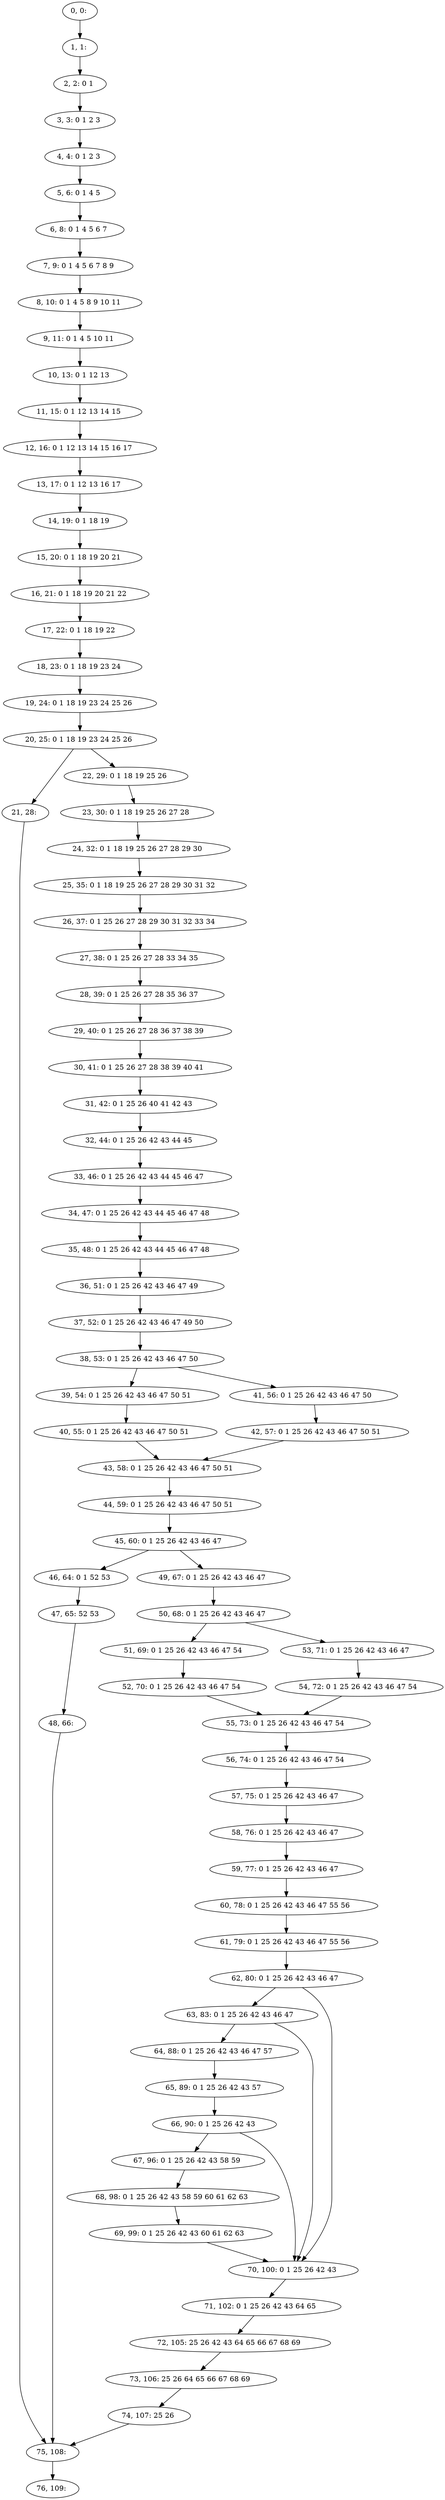 digraph G {
0[label="0, 0: "];
1[label="1, 1: "];
2[label="2, 2: 0 1 "];
3[label="3, 3: 0 1 2 3 "];
4[label="4, 4: 0 1 2 3 "];
5[label="5, 6: 0 1 4 5 "];
6[label="6, 8: 0 1 4 5 6 7 "];
7[label="7, 9: 0 1 4 5 6 7 8 9 "];
8[label="8, 10: 0 1 4 5 8 9 10 11 "];
9[label="9, 11: 0 1 4 5 10 11 "];
10[label="10, 13: 0 1 12 13 "];
11[label="11, 15: 0 1 12 13 14 15 "];
12[label="12, 16: 0 1 12 13 14 15 16 17 "];
13[label="13, 17: 0 1 12 13 16 17 "];
14[label="14, 19: 0 1 18 19 "];
15[label="15, 20: 0 1 18 19 20 21 "];
16[label="16, 21: 0 1 18 19 20 21 22 "];
17[label="17, 22: 0 1 18 19 22 "];
18[label="18, 23: 0 1 18 19 23 24 "];
19[label="19, 24: 0 1 18 19 23 24 25 26 "];
20[label="20, 25: 0 1 18 19 23 24 25 26 "];
21[label="21, 28: "];
22[label="22, 29: 0 1 18 19 25 26 "];
23[label="23, 30: 0 1 18 19 25 26 27 28 "];
24[label="24, 32: 0 1 18 19 25 26 27 28 29 30 "];
25[label="25, 35: 0 1 18 19 25 26 27 28 29 30 31 32 "];
26[label="26, 37: 0 1 25 26 27 28 29 30 31 32 33 34 "];
27[label="27, 38: 0 1 25 26 27 28 33 34 35 "];
28[label="28, 39: 0 1 25 26 27 28 35 36 37 "];
29[label="29, 40: 0 1 25 26 27 28 36 37 38 39 "];
30[label="30, 41: 0 1 25 26 27 28 38 39 40 41 "];
31[label="31, 42: 0 1 25 26 40 41 42 43 "];
32[label="32, 44: 0 1 25 26 42 43 44 45 "];
33[label="33, 46: 0 1 25 26 42 43 44 45 46 47 "];
34[label="34, 47: 0 1 25 26 42 43 44 45 46 47 48 "];
35[label="35, 48: 0 1 25 26 42 43 44 45 46 47 48 "];
36[label="36, 51: 0 1 25 26 42 43 46 47 49 "];
37[label="37, 52: 0 1 25 26 42 43 46 47 49 50 "];
38[label="38, 53: 0 1 25 26 42 43 46 47 50 "];
39[label="39, 54: 0 1 25 26 42 43 46 47 50 51 "];
40[label="40, 55: 0 1 25 26 42 43 46 47 50 51 "];
41[label="41, 56: 0 1 25 26 42 43 46 47 50 "];
42[label="42, 57: 0 1 25 26 42 43 46 47 50 51 "];
43[label="43, 58: 0 1 25 26 42 43 46 47 50 51 "];
44[label="44, 59: 0 1 25 26 42 43 46 47 50 51 "];
45[label="45, 60: 0 1 25 26 42 43 46 47 "];
46[label="46, 64: 0 1 52 53 "];
47[label="47, 65: 52 53 "];
48[label="48, 66: "];
49[label="49, 67: 0 1 25 26 42 43 46 47 "];
50[label="50, 68: 0 1 25 26 42 43 46 47 "];
51[label="51, 69: 0 1 25 26 42 43 46 47 54 "];
52[label="52, 70: 0 1 25 26 42 43 46 47 54 "];
53[label="53, 71: 0 1 25 26 42 43 46 47 "];
54[label="54, 72: 0 1 25 26 42 43 46 47 54 "];
55[label="55, 73: 0 1 25 26 42 43 46 47 54 "];
56[label="56, 74: 0 1 25 26 42 43 46 47 54 "];
57[label="57, 75: 0 1 25 26 42 43 46 47 "];
58[label="58, 76: 0 1 25 26 42 43 46 47 "];
59[label="59, 77: 0 1 25 26 42 43 46 47 "];
60[label="60, 78: 0 1 25 26 42 43 46 47 55 56 "];
61[label="61, 79: 0 1 25 26 42 43 46 47 55 56 "];
62[label="62, 80: 0 1 25 26 42 43 46 47 "];
63[label="63, 83: 0 1 25 26 42 43 46 47 "];
64[label="64, 88: 0 1 25 26 42 43 46 47 57 "];
65[label="65, 89: 0 1 25 26 42 43 57 "];
66[label="66, 90: 0 1 25 26 42 43 "];
67[label="67, 96: 0 1 25 26 42 43 58 59 "];
68[label="68, 98: 0 1 25 26 42 43 58 59 60 61 62 63 "];
69[label="69, 99: 0 1 25 26 42 43 60 61 62 63 "];
70[label="70, 100: 0 1 25 26 42 43 "];
71[label="71, 102: 0 1 25 26 42 43 64 65 "];
72[label="72, 105: 25 26 42 43 64 65 66 67 68 69 "];
73[label="73, 106: 25 26 64 65 66 67 68 69 "];
74[label="74, 107: 25 26 "];
75[label="75, 108: "];
76[label="76, 109: "];
0->1 ;
1->2 ;
2->3 ;
3->4 ;
4->5 ;
5->6 ;
6->7 ;
7->8 ;
8->9 ;
9->10 ;
10->11 ;
11->12 ;
12->13 ;
13->14 ;
14->15 ;
15->16 ;
16->17 ;
17->18 ;
18->19 ;
19->20 ;
20->21 ;
20->22 ;
21->75 ;
22->23 ;
23->24 ;
24->25 ;
25->26 ;
26->27 ;
27->28 ;
28->29 ;
29->30 ;
30->31 ;
31->32 ;
32->33 ;
33->34 ;
34->35 ;
35->36 ;
36->37 ;
37->38 ;
38->39 ;
38->41 ;
39->40 ;
40->43 ;
41->42 ;
42->43 ;
43->44 ;
44->45 ;
45->46 ;
45->49 ;
46->47 ;
47->48 ;
48->75 ;
49->50 ;
50->51 ;
50->53 ;
51->52 ;
52->55 ;
53->54 ;
54->55 ;
55->56 ;
56->57 ;
57->58 ;
58->59 ;
59->60 ;
60->61 ;
61->62 ;
62->63 ;
62->70 ;
63->64 ;
63->70 ;
64->65 ;
65->66 ;
66->67 ;
66->70 ;
67->68 ;
68->69 ;
69->70 ;
70->71 ;
71->72 ;
72->73 ;
73->74 ;
74->75 ;
75->76 ;
}
